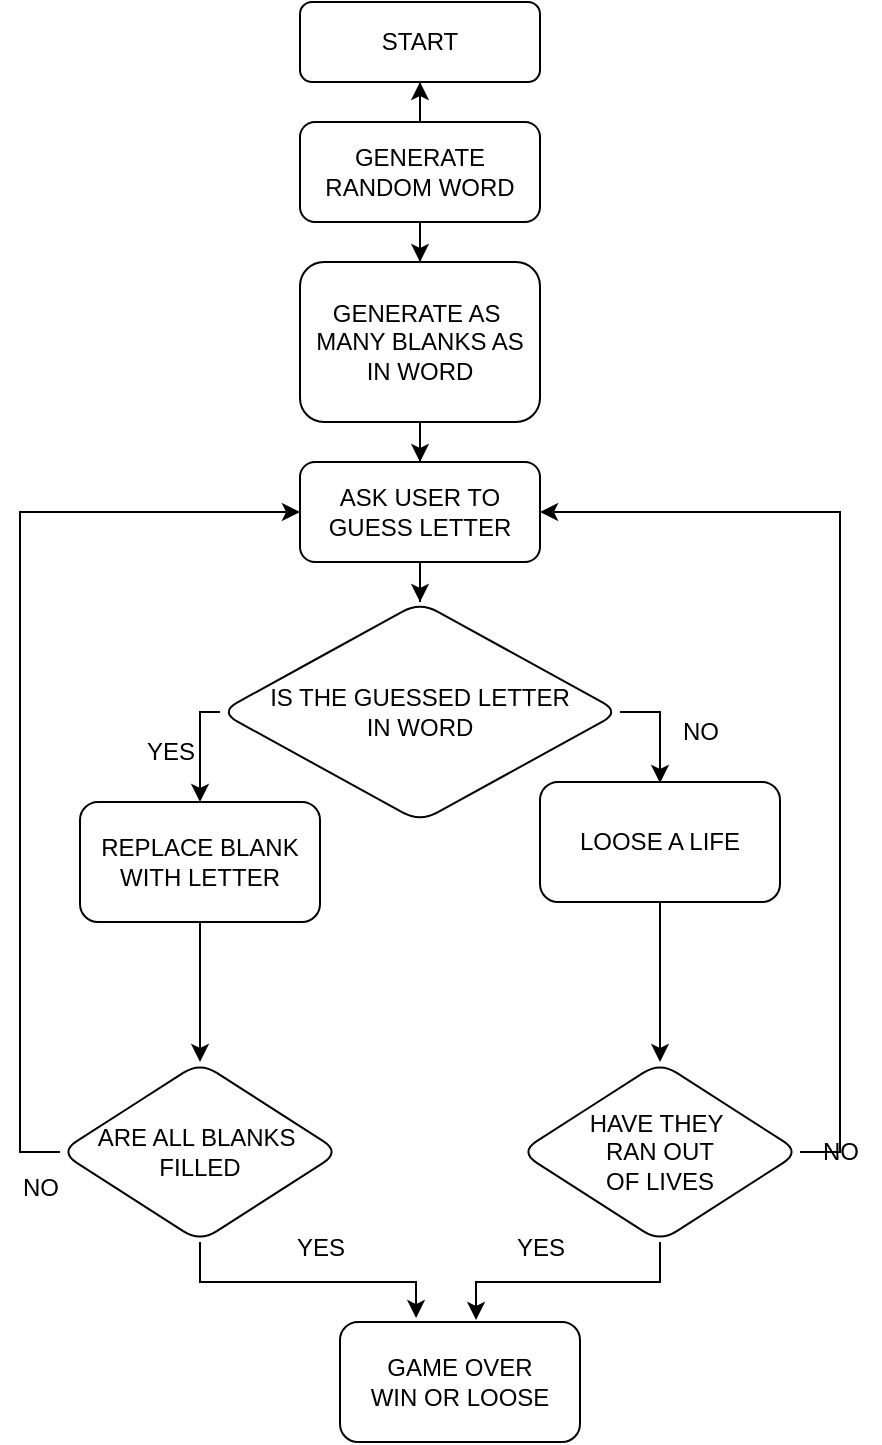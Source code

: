 <mxfile version="22.1.0" type="github">
  <diagram id="C5RBs43oDa-KdzZeNtuy" name="Page-1">
    <mxGraphModel dx="457" dy="617" grid="1" gridSize="10" guides="1" tooltips="1" connect="1" arrows="1" fold="1" page="1" pageScale="1" pageWidth="827" pageHeight="1169" math="0" shadow="0">
      <root>
        <mxCell id="WIyWlLk6GJQsqaUBKTNV-0" />
        <mxCell id="WIyWlLk6GJQsqaUBKTNV-1" parent="WIyWlLk6GJQsqaUBKTNV-0" />
        <mxCell id="WIyWlLk6GJQsqaUBKTNV-2" value="" style="rounded=0;html=1;jettySize=auto;orthogonalLoop=1;fontSize=11;endArrow=block;endFill=0;endSize=8;strokeWidth=1;shadow=0;labelBackgroundColor=none;edgeStyle=orthogonalEdgeStyle;" parent="WIyWlLk6GJQsqaUBKTNV-1" source="WIyWlLk6GJQsqaUBKTNV-3" edge="1">
          <mxGeometry relative="1" as="geometry">
            <mxPoint x="220" y="170" as="targetPoint" />
          </mxGeometry>
        </mxCell>
        <mxCell id="WIyWlLk6GJQsqaUBKTNV-3" value="START" style="rounded=1;whiteSpace=wrap;html=1;fontSize=12;glass=0;strokeWidth=1;shadow=0;" parent="WIyWlLk6GJQsqaUBKTNV-1" vertex="1">
          <mxGeometry x="160" y="80" width="120" height="40" as="geometry" />
        </mxCell>
        <mxCell id="SqyLHD7Wzm_RoQnghILt-2" value="" style="edgeStyle=orthogonalEdgeStyle;rounded=0;orthogonalLoop=1;jettySize=auto;html=1;" edge="1" parent="WIyWlLk6GJQsqaUBKTNV-1" source="SqyLHD7Wzm_RoQnghILt-0" target="SqyLHD7Wzm_RoQnghILt-1">
          <mxGeometry relative="1" as="geometry" />
        </mxCell>
        <mxCell id="SqyLHD7Wzm_RoQnghILt-5" style="edgeStyle=orthogonalEdgeStyle;rounded=0;orthogonalLoop=1;jettySize=auto;html=1;" edge="1" parent="WIyWlLk6GJQsqaUBKTNV-1">
          <mxGeometry relative="1" as="geometry">
            <mxPoint x="220" y="140" as="targetPoint" />
            <mxPoint x="220" y="140" as="sourcePoint" />
          </mxGeometry>
        </mxCell>
        <mxCell id="SqyLHD7Wzm_RoQnghILt-6" value="" style="edgeStyle=orthogonalEdgeStyle;rounded=0;orthogonalLoop=1;jettySize=auto;html=1;" edge="1" parent="WIyWlLk6GJQsqaUBKTNV-1" source="SqyLHD7Wzm_RoQnghILt-0" target="WIyWlLk6GJQsqaUBKTNV-3">
          <mxGeometry relative="1" as="geometry" />
        </mxCell>
        <mxCell id="SqyLHD7Wzm_RoQnghILt-0" value="GENERATE RANDOM WORD" style="rounded=1;whiteSpace=wrap;html=1;" vertex="1" parent="WIyWlLk6GJQsqaUBKTNV-1">
          <mxGeometry x="160" y="140" width="120" height="50" as="geometry" />
        </mxCell>
        <mxCell id="SqyLHD7Wzm_RoQnghILt-4" value="" style="edgeStyle=orthogonalEdgeStyle;rounded=0;orthogonalLoop=1;jettySize=auto;html=1;" edge="1" parent="WIyWlLk6GJQsqaUBKTNV-1" source="SqyLHD7Wzm_RoQnghILt-1" target="SqyLHD7Wzm_RoQnghILt-3">
          <mxGeometry relative="1" as="geometry" />
        </mxCell>
        <mxCell id="SqyLHD7Wzm_RoQnghILt-1" value="GENERATE AS&amp;nbsp; MANY BLANKS AS IN WORD" style="whiteSpace=wrap;html=1;rounded=1;" vertex="1" parent="WIyWlLk6GJQsqaUBKTNV-1">
          <mxGeometry x="160" y="210" width="120" height="80" as="geometry" />
        </mxCell>
        <mxCell id="SqyLHD7Wzm_RoQnghILt-8" value="" style="edgeStyle=orthogonalEdgeStyle;rounded=0;orthogonalLoop=1;jettySize=auto;html=1;" edge="1" parent="WIyWlLk6GJQsqaUBKTNV-1" source="SqyLHD7Wzm_RoQnghILt-3" target="SqyLHD7Wzm_RoQnghILt-7">
          <mxGeometry relative="1" as="geometry" />
        </mxCell>
        <mxCell id="SqyLHD7Wzm_RoQnghILt-3" value="ASK USER TO GUESS LETTER" style="whiteSpace=wrap;html=1;rounded=1;" vertex="1" parent="WIyWlLk6GJQsqaUBKTNV-1">
          <mxGeometry x="160" y="310" width="120" height="50" as="geometry" />
        </mxCell>
        <mxCell id="SqyLHD7Wzm_RoQnghILt-10" value="" style="edgeStyle=orthogonalEdgeStyle;rounded=0;orthogonalLoop=1;jettySize=auto;html=1;" edge="1" parent="WIyWlLk6GJQsqaUBKTNV-1" source="SqyLHD7Wzm_RoQnghILt-7" target="SqyLHD7Wzm_RoQnghILt-9">
          <mxGeometry relative="1" as="geometry">
            <Array as="points">
              <mxPoint x="110" y="435" />
            </Array>
          </mxGeometry>
        </mxCell>
        <mxCell id="SqyLHD7Wzm_RoQnghILt-15" style="edgeStyle=orthogonalEdgeStyle;rounded=0;orthogonalLoop=1;jettySize=auto;html=1;" edge="1" parent="WIyWlLk6GJQsqaUBKTNV-1" source="SqyLHD7Wzm_RoQnghILt-7">
          <mxGeometry relative="1" as="geometry">
            <mxPoint x="340" y="470" as="targetPoint" />
          </mxGeometry>
        </mxCell>
        <mxCell id="SqyLHD7Wzm_RoQnghILt-7" value="IS THE GUESSED LETTER &lt;br&gt;IN WORD" style="rhombus;whiteSpace=wrap;html=1;rounded=1;" vertex="1" parent="WIyWlLk6GJQsqaUBKTNV-1">
          <mxGeometry x="120" y="380" width="200" height="110" as="geometry" />
        </mxCell>
        <mxCell id="SqyLHD7Wzm_RoQnghILt-19" value="" style="edgeStyle=orthogonalEdgeStyle;rounded=0;orthogonalLoop=1;jettySize=auto;html=1;" edge="1" parent="WIyWlLk6GJQsqaUBKTNV-1" source="SqyLHD7Wzm_RoQnghILt-9" target="SqyLHD7Wzm_RoQnghILt-18">
          <mxGeometry relative="1" as="geometry" />
        </mxCell>
        <mxCell id="SqyLHD7Wzm_RoQnghILt-9" value="REPLACE BLANK WITH LETTER" style="whiteSpace=wrap;html=1;rounded=1;" vertex="1" parent="WIyWlLk6GJQsqaUBKTNV-1">
          <mxGeometry x="50" y="480" width="120" height="60" as="geometry" />
        </mxCell>
        <mxCell id="SqyLHD7Wzm_RoQnghILt-11" value="YES" style="text;html=1;align=center;verticalAlign=middle;resizable=0;points=[];autosize=1;strokeColor=none;fillColor=none;" vertex="1" parent="WIyWlLk6GJQsqaUBKTNV-1">
          <mxGeometry x="70" y="440" width="50" height="30" as="geometry" />
        </mxCell>
        <mxCell id="SqyLHD7Wzm_RoQnghILt-26" value="" style="edgeStyle=orthogonalEdgeStyle;rounded=0;orthogonalLoop=1;jettySize=auto;html=1;" edge="1" parent="WIyWlLk6GJQsqaUBKTNV-1" source="SqyLHD7Wzm_RoQnghILt-12" target="SqyLHD7Wzm_RoQnghILt-25">
          <mxGeometry relative="1" as="geometry" />
        </mxCell>
        <mxCell id="SqyLHD7Wzm_RoQnghILt-12" value="LOOSE A LIFE" style="whiteSpace=wrap;html=1;rounded=1;" vertex="1" parent="WIyWlLk6GJQsqaUBKTNV-1">
          <mxGeometry x="280" y="470" width="120" height="60" as="geometry" />
        </mxCell>
        <mxCell id="SqyLHD7Wzm_RoQnghILt-17" value="NO" style="text;html=1;align=center;verticalAlign=middle;resizable=0;points=[];autosize=1;strokeColor=none;fillColor=none;" vertex="1" parent="WIyWlLk6GJQsqaUBKTNV-1">
          <mxGeometry x="340" y="430" width="40" height="30" as="geometry" />
        </mxCell>
        <mxCell id="SqyLHD7Wzm_RoQnghILt-20" style="edgeStyle=orthogonalEdgeStyle;rounded=0;orthogonalLoop=1;jettySize=auto;html=1;entryX=0;entryY=0.5;entryDx=0;entryDy=0;exitX=0;exitY=0.5;exitDx=0;exitDy=0;" edge="1" parent="WIyWlLk6GJQsqaUBKTNV-1" source="SqyLHD7Wzm_RoQnghILt-18" target="SqyLHD7Wzm_RoQnghILt-3">
          <mxGeometry relative="1" as="geometry">
            <mxPoint x="20" y="330" as="targetPoint" />
          </mxGeometry>
        </mxCell>
        <mxCell id="SqyLHD7Wzm_RoQnghILt-18" value="ARE ALL BLANKS&amp;nbsp;&lt;br&gt;FILLED" style="rhombus;whiteSpace=wrap;html=1;rounded=1;" vertex="1" parent="WIyWlLk6GJQsqaUBKTNV-1">
          <mxGeometry x="40" y="610" width="140" height="90" as="geometry" />
        </mxCell>
        <mxCell id="SqyLHD7Wzm_RoQnghILt-21" value="NO" style="text;html=1;align=center;verticalAlign=middle;resizable=0;points=[];autosize=1;strokeColor=none;fillColor=none;" vertex="1" parent="WIyWlLk6GJQsqaUBKTNV-1">
          <mxGeometry x="10" y="658" width="40" height="30" as="geometry" />
        </mxCell>
        <mxCell id="SqyLHD7Wzm_RoQnghILt-27" style="edgeStyle=orthogonalEdgeStyle;rounded=0;orthogonalLoop=1;jettySize=auto;html=1;exitX=1;exitY=0.5;exitDx=0;exitDy=0;entryX=1;entryY=0.5;entryDx=0;entryDy=0;" edge="1" parent="WIyWlLk6GJQsqaUBKTNV-1" source="SqyLHD7Wzm_RoQnghILt-25" target="SqyLHD7Wzm_RoQnghILt-3">
          <mxGeometry relative="1" as="geometry" />
        </mxCell>
        <mxCell id="SqyLHD7Wzm_RoQnghILt-25" value="HAVE THEY&amp;nbsp;&lt;br&gt;RAN OUT&lt;br&gt;OF LIVES" style="rhombus;whiteSpace=wrap;html=1;rounded=1;" vertex="1" parent="WIyWlLk6GJQsqaUBKTNV-1">
          <mxGeometry x="270" y="610" width="140" height="90" as="geometry" />
        </mxCell>
        <mxCell id="SqyLHD7Wzm_RoQnghILt-28" value="NO" style="text;html=1;align=center;verticalAlign=middle;resizable=0;points=[];autosize=1;strokeColor=none;fillColor=none;" vertex="1" parent="WIyWlLk6GJQsqaUBKTNV-1">
          <mxGeometry x="410" y="640" width="40" height="30" as="geometry" />
        </mxCell>
        <mxCell id="SqyLHD7Wzm_RoQnghILt-30" value="GAME OVER&lt;br&gt;WIN OR LOOSE" style="rounded=1;whiteSpace=wrap;html=1;" vertex="1" parent="WIyWlLk6GJQsqaUBKTNV-1">
          <mxGeometry x="180" y="740" width="120" height="60" as="geometry" />
        </mxCell>
        <mxCell id="SqyLHD7Wzm_RoQnghILt-32" style="edgeStyle=orthogonalEdgeStyle;rounded=0;orthogonalLoop=1;jettySize=auto;html=1;exitX=0.5;exitY=1;exitDx=0;exitDy=0;entryX=0.567;entryY=-0.017;entryDx=0;entryDy=0;entryPerimeter=0;" edge="1" parent="WIyWlLk6GJQsqaUBKTNV-1" source="SqyLHD7Wzm_RoQnghILt-25" target="SqyLHD7Wzm_RoQnghILt-30">
          <mxGeometry relative="1" as="geometry" />
        </mxCell>
        <mxCell id="SqyLHD7Wzm_RoQnghILt-33" style="edgeStyle=orthogonalEdgeStyle;rounded=0;orthogonalLoop=1;jettySize=auto;html=1;entryX=0.317;entryY=-0.033;entryDx=0;entryDy=0;entryPerimeter=0;" edge="1" parent="WIyWlLk6GJQsqaUBKTNV-1" source="SqyLHD7Wzm_RoQnghILt-18" target="SqyLHD7Wzm_RoQnghILt-30">
          <mxGeometry relative="1" as="geometry" />
        </mxCell>
        <mxCell id="SqyLHD7Wzm_RoQnghILt-34" value="YES" style="text;html=1;align=center;verticalAlign=middle;resizable=0;points=[];autosize=1;strokeColor=none;fillColor=none;" vertex="1" parent="WIyWlLk6GJQsqaUBKTNV-1">
          <mxGeometry x="145" y="688" width="50" height="30" as="geometry" />
        </mxCell>
        <mxCell id="SqyLHD7Wzm_RoQnghILt-35" value="YES" style="text;html=1;align=center;verticalAlign=middle;resizable=0;points=[];autosize=1;strokeColor=none;fillColor=none;" vertex="1" parent="WIyWlLk6GJQsqaUBKTNV-1">
          <mxGeometry x="255" y="688" width="50" height="30" as="geometry" />
        </mxCell>
      </root>
    </mxGraphModel>
  </diagram>
</mxfile>
